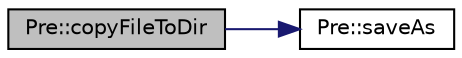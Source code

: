 digraph "Pre::copyFileToDir"
{
  edge [fontname="Helvetica",fontsize="10",labelfontname="Helvetica",labelfontsize="10"];
  node [fontname="Helvetica",fontsize="10",shape=record];
  rankdir="LR";
  Node97 [label="Pre::copyFileToDir",height=0.2,width=0.4,color="black", fillcolor="grey75", style="filled", fontcolor="black"];
  Node97 -> Node98 [color="midnightblue",fontsize="10",style="solid",fontname="Helvetica"];
  Node98 [label="Pre::saveAs",height=0.2,width=0.4,color="black", fillcolor="white", style="filled",URL="$class_pre.html#a331d34900673347c58a7ad607e80edbd",tooltip="Save a file to disk with a file dialog. "];
}
